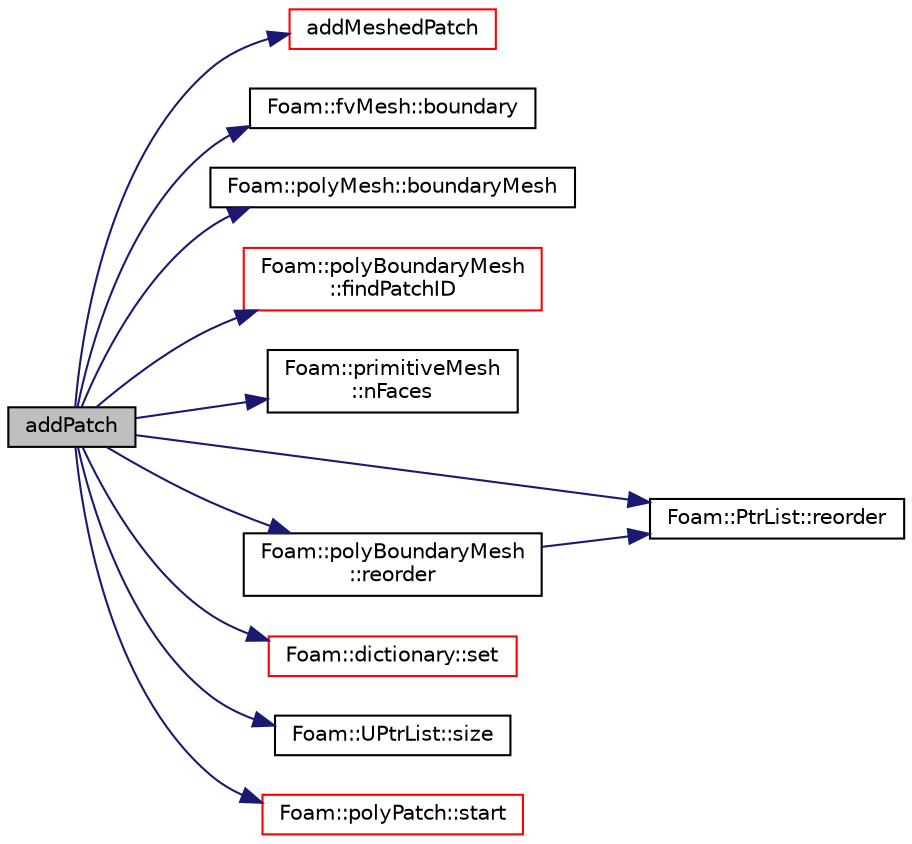 digraph "addPatch"
{
  bgcolor="transparent";
  edge [fontname="Helvetica",fontsize="10",labelfontname="Helvetica",labelfontsize="10"];
  node [fontname="Helvetica",fontsize="10",shape=record];
  rankdir="LR";
  Node10391 [label="addPatch",height=0.2,width=0.4,color="black", fillcolor="grey75", style="filled", fontcolor="black"];
  Node10391 -> Node10392 [color="midnightblue",fontsize="10",style="solid",fontname="Helvetica"];
  Node10392 [label="addMeshedPatch",height=0.2,width=0.4,color="red",URL="$a25857.html#aaa6b17533adabe3a1883c1fe334877e9",tooltip="Add patch originating from meshing. Update meshedPatches_. "];
  Node10391 -> Node10394 [color="midnightblue",fontsize="10",style="solid",fontname="Helvetica"];
  Node10394 [label="Foam::fvMesh::boundary",height=0.2,width=0.4,color="black",URL="$a23593.html#a1fc8b179063cf5d6805da64ff1975126",tooltip="Return reference to boundary mesh. "];
  Node10391 -> Node10395 [color="midnightblue",fontsize="10",style="solid",fontname="Helvetica"];
  Node10395 [label="Foam::polyMesh::boundaryMesh",height=0.2,width=0.4,color="black",URL="$a28565.html#a9f2b68c134340291eda6197f47f25484",tooltip="Return boundary mesh. "];
  Node10391 -> Node10396 [color="midnightblue",fontsize="10",style="solid",fontname="Helvetica"];
  Node10396 [label="Foam::polyBoundaryMesh\l::findPatchID",height=0.2,width=0.4,color="red",URL="$a28557.html#ac89fe0aab9fe12bd4f0d3807495fe72b",tooltip="Find patch index given a name. "];
  Node10391 -> Node10402 [color="midnightblue",fontsize="10",style="solid",fontname="Helvetica"];
  Node10402 [label="Foam::primitiveMesh\l::nFaces",height=0.2,width=0.4,color="black",URL="$a28685.html#abe602c985a3c9ffa67176e969e77ca6f"];
  Node10391 -> Node10403 [color="midnightblue",fontsize="10",style="solid",fontname="Helvetica"];
  Node10403 [label="Foam::PtrList::reorder",height=0.2,width=0.4,color="black",URL="$a27029.html#a7d239b46753df3dec8b986f9172316af",tooltip="Reorders elements. Ordering does not have to be done in. "];
  Node10391 -> Node10404 [color="midnightblue",fontsize="10",style="solid",fontname="Helvetica"];
  Node10404 [label="Foam::polyBoundaryMesh\l::reorder",height=0.2,width=0.4,color="black",URL="$a28557.html#a95c28578fe12550673a1a0917d8fb7f7",tooltip="Reorders patches. Ordering does not have to be done in. "];
  Node10404 -> Node10403 [color="midnightblue",fontsize="10",style="solid",fontname="Helvetica"];
  Node10391 -> Node10405 [color="midnightblue",fontsize="10",style="solid",fontname="Helvetica"];
  Node10405 [label="Foam::dictionary::set",height=0.2,width=0.4,color="red",URL="$a27129.html#a8396ca7a6d20d7aeebc8b1ac9e18460b",tooltip="Assign a new entry, overwrite any existing entry. "];
  Node10391 -> Node10455 [color="midnightblue",fontsize="10",style="solid",fontname="Helvetica"];
  Node10455 [label="Foam::UPtrList::size",height=0.2,width=0.4,color="black",URL="$a27101.html#a47b3bf30da1eb3ab8076b5fbe00e0494",tooltip="Return the number of elements in the UPtrList. "];
  Node10391 -> Node10456 [color="midnightblue",fontsize="10",style="solid",fontname="Helvetica"];
  Node10456 [label="Foam::polyPatch::start",height=0.2,width=0.4,color="red",URL="$a28633.html#a6bfd3e3abb11e98bdb4b98671cec1234",tooltip="Return start label of this patch in the polyMesh face list. "];
}
